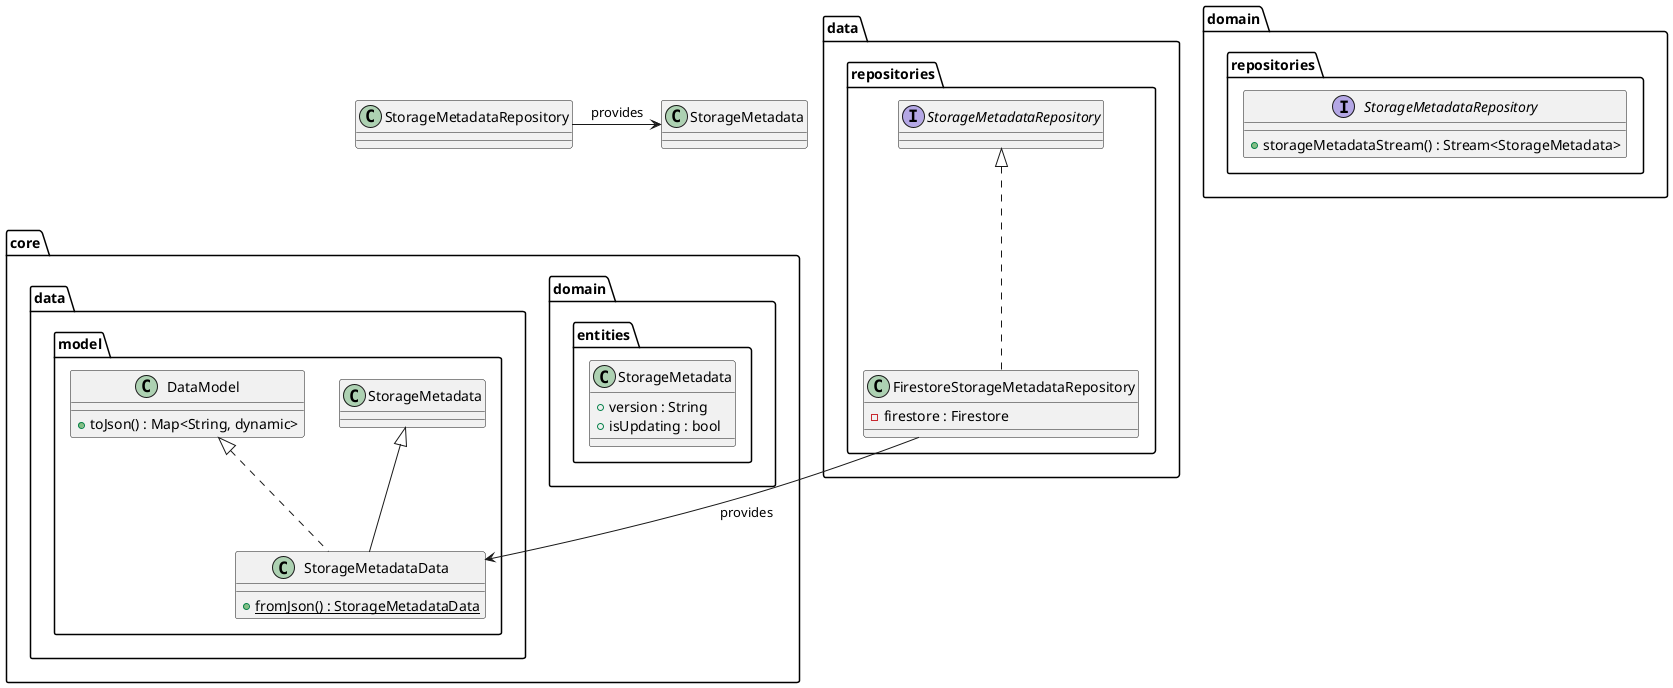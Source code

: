 @startuml metadata_data_class_diagram

package core {
    package domain.entities {
        class StorageMetadata {
            + version : String
            + isUpdating : bool
        }
    }

    package data.model {
        class StorageMetadataData extends StorageMetadata implements DataModel {
            + {static} fromJson() : StorageMetadataData
        }

        class DataModel {
            + toJson() : Map<String, dynamic>
        }
    }
}


package domain.repositories {
    interface StorageMetadataRepository {
        + storageMetadataStream() : Stream<StorageMetadata>
    }
}

package data.repositories {
    class FirestoreStorageMetadataRepository implements StorageMetadataRepository {
        - firestore : Firestore
    }
}


FirestoreStorageMetadataRepository --> StorageMetadataData : provides

StorageMetadataRepository -> StorageMetadata : provides


@enduml
